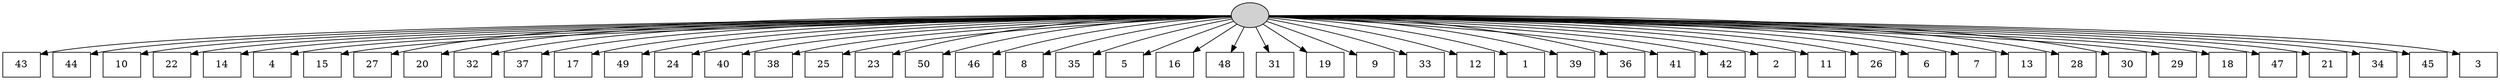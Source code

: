 digraph G {
0[style=filled, fillcolor=grey82, label=""];
1[shape=box,style=filled, fillcolor=white,label="43\n"];
2[shape=box,style=filled, fillcolor=white,label="44\n"];
3[shape=box,style=filled, fillcolor=white,label="10\n"];
4[shape=box,style=filled, fillcolor=white,label="22\n"];
5[shape=box,style=filled, fillcolor=white,label="14\n"];
6[shape=box,style=filled, fillcolor=white,label="4\n"];
7[shape=box,style=filled, fillcolor=white,label="15\n"];
8[shape=box,style=filled, fillcolor=white,label="27\n"];
9[shape=box,style=filled, fillcolor=white,label="20\n"];
10[shape=box,style=filled, fillcolor=white,label="32\n"];
11[shape=box,style=filled, fillcolor=white,label="37\n"];
12[shape=box,style=filled, fillcolor=white,label="17\n"];
13[shape=box,style=filled, fillcolor=white,label="49\n"];
14[shape=box,style=filled, fillcolor=white,label="24\n"];
15[shape=box,style=filled, fillcolor=white,label="40\n"];
16[shape=box,style=filled, fillcolor=white,label="38\n"];
17[shape=box,style=filled, fillcolor=white,label="25\n"];
18[shape=box,style=filled, fillcolor=white,label="23\n"];
19[shape=box,style=filled, fillcolor=white,label="50\n"];
20[shape=box,style=filled, fillcolor=white,label="46\n"];
21[shape=box,style=filled, fillcolor=white,label="8\n"];
22[shape=box,style=filled, fillcolor=white,label="35\n"];
23[shape=box,style=filled, fillcolor=white,label="5\n"];
24[shape=box,style=filled, fillcolor=white,label="16\n"];
25[shape=box,style=filled, fillcolor=white,label="48\n"];
26[shape=box,style=filled, fillcolor=white,label="31\n"];
27[shape=box,style=filled, fillcolor=white,label="19\n"];
28[shape=box,style=filled, fillcolor=white,label="9\n"];
29[shape=box,style=filled, fillcolor=white,label="33\n"];
30[shape=box,style=filled, fillcolor=white,label="12\n"];
31[shape=box,style=filled, fillcolor=white,label="1\n"];
32[shape=box,style=filled, fillcolor=white,label="39\n"];
33[shape=box,style=filled, fillcolor=white,label="36\n"];
34[shape=box,style=filled, fillcolor=white,label="41\n"];
35[shape=box,style=filled, fillcolor=white,label="42\n"];
36[shape=box,style=filled, fillcolor=white,label="2\n"];
37[shape=box,style=filled, fillcolor=white,label="11\n"];
38[shape=box,style=filled, fillcolor=white,label="26\n"];
39[shape=box,style=filled, fillcolor=white,label="6\n"];
40[shape=box,style=filled, fillcolor=white,label="7\n"];
41[shape=box,style=filled, fillcolor=white,label="13\n"];
42[shape=box,style=filled, fillcolor=white,label="28\n"];
43[shape=box,style=filled, fillcolor=white,label="30\n"];
44[shape=box,style=filled, fillcolor=white,label="29\n"];
45[shape=box,style=filled, fillcolor=white,label="18\n"];
46[shape=box,style=filled, fillcolor=white,label="47\n"];
47[shape=box,style=filled, fillcolor=white,label="21\n"];
48[shape=box,style=filled, fillcolor=white,label="34\n"];
49[shape=box,style=filled, fillcolor=white,label="45\n"];
50[shape=box,style=filled, fillcolor=white,label="3\n"];
0->1 ;
0->2 ;
0->3 ;
0->4 ;
0->5 ;
0->6 ;
0->7 ;
0->8 ;
0->9 ;
0->10 ;
0->11 ;
0->12 ;
0->13 ;
0->14 ;
0->15 ;
0->16 ;
0->17 ;
0->18 ;
0->19 ;
0->20 ;
0->21 ;
0->22 ;
0->23 ;
0->24 ;
0->25 ;
0->26 ;
0->27 ;
0->28 ;
0->29 ;
0->30 ;
0->31 ;
0->32 ;
0->33 ;
0->34 ;
0->35 ;
0->36 ;
0->37 ;
0->38 ;
0->39 ;
0->40 ;
0->41 ;
0->42 ;
0->43 ;
0->44 ;
0->45 ;
0->46 ;
0->47 ;
0->48 ;
0->49 ;
0->50 ;
}
